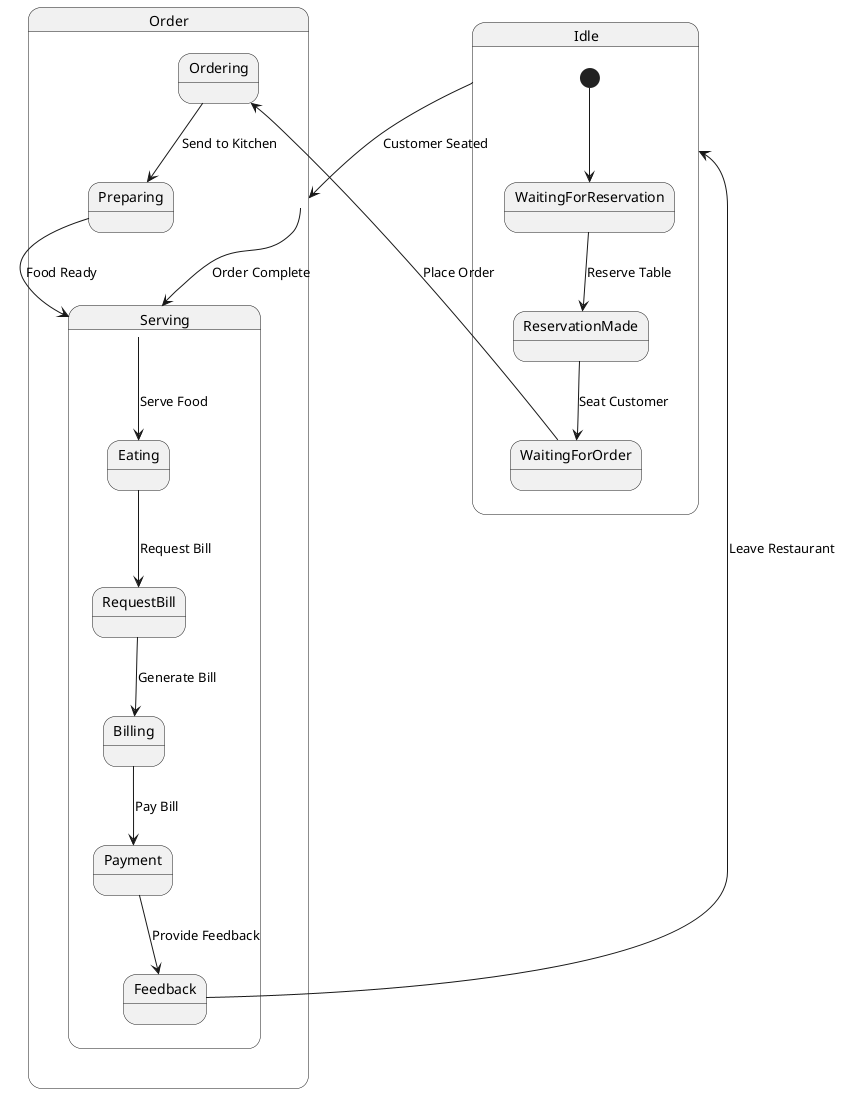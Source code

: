 @startuml

state "Idle" as Idle {
    [*] --> WaitingForReservation
    WaitingForReservation --> ReservationMade: Reserve Table
    ReservationMade --> WaitingForOrder: Seat Customer
}

state "Order" as Order {
    WaitingForOrder --> Ordering: Place Order
    Ordering --> Preparing: Send to Kitchen
    Preparing --> Serving: Food Ready
}

state "Serving" as Serving {
    Serving --> Eating: Serve Food
    Eating --> RequestBill: Request Bill
    RequestBill --> Billing: Generate Bill
    Billing --> Payment: Pay Bill
    Payment --> Feedback: Provide Feedback
    Feedback --> Idle: Leave Restaurant
}

Idle --> Order: Customer Seated
Order --> Serving: Order Complete
@enduml